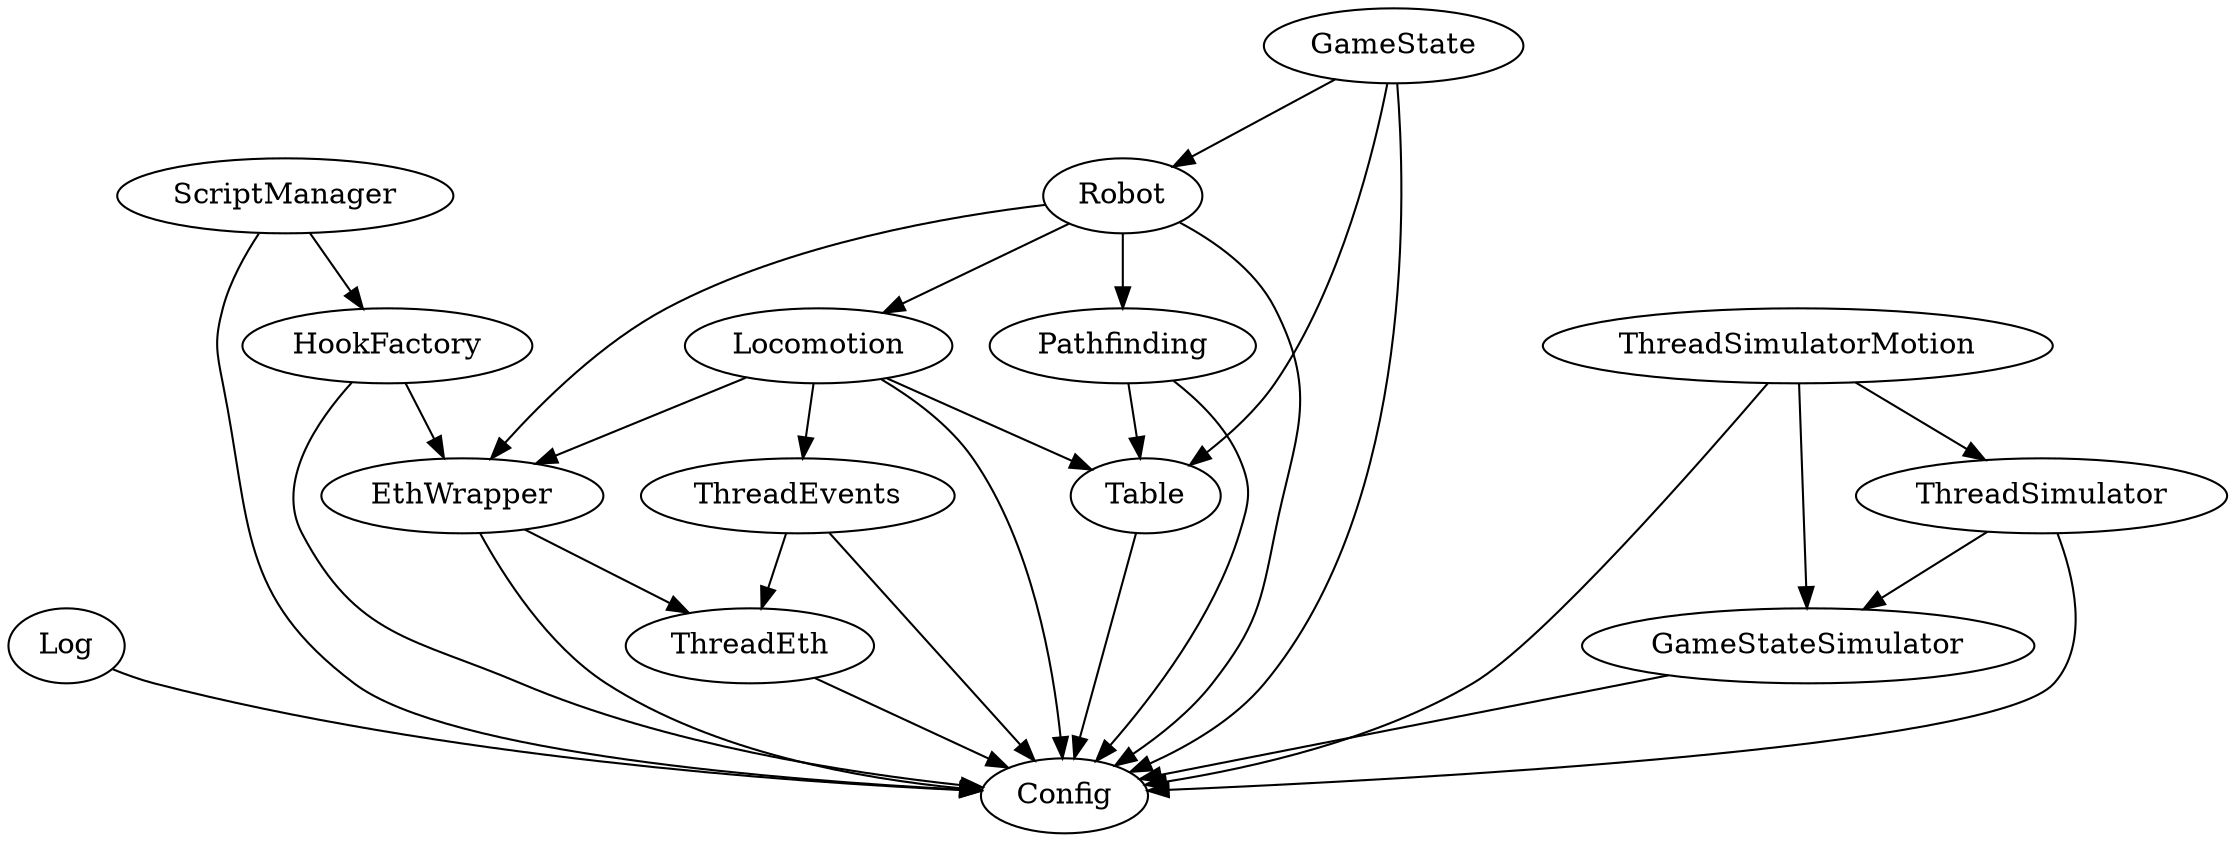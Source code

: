 digraph dependancesJava {
Config;
Log -> Config;
Robot;
Locomotion;
Robot -> Locomotion;
Config;
Locomotion -> Config;
Table;
Locomotion -> Table;
Config;
Table -> Config;
EthWrapper;
Locomotion -> EthWrapper;
Config;
EthWrapper -> Config;
ThreadEth;
EthWrapper -> ThreadEth;
Config;
ThreadEth -> Config;
ThreadEvents;
Locomotion -> ThreadEvents;
Config;
ThreadEvents -> Config;
ThreadEth;
ThreadEvents -> ThreadEth;
Config;
Robot -> Config;
EthWrapper;
Robot -> EthWrapper;
Pathfinding;
Robot -> Pathfinding;
Config;
Pathfinding -> Config;
Table;
Pathfinding -> Table;
ScriptManager;
Config;
ScriptManager -> Config;
HookFactory;
ScriptManager -> HookFactory;
EthWrapper;
HookFactory -> EthWrapper;
Config;
HookFactory -> Config;
GameState;
Config;
GameState -> Config;
Table;
GameState -> Table;
Robot;
GameState -> Robot;
ThreadSimulatorMotion;
Config;
ThreadSimulatorMotion -> Config;
GameStateSimulator;
ThreadSimulatorMotion -> GameStateSimulator;
Config;
GameStateSimulator -> Config;
ThreadSimulator;
ThreadSimulatorMotion -> ThreadSimulator;
Config;
ThreadSimulator -> Config;
GameStateSimulator;
ThreadSimulator -> GameStateSimulator;
ThreadSimulator;
Robot;
}
